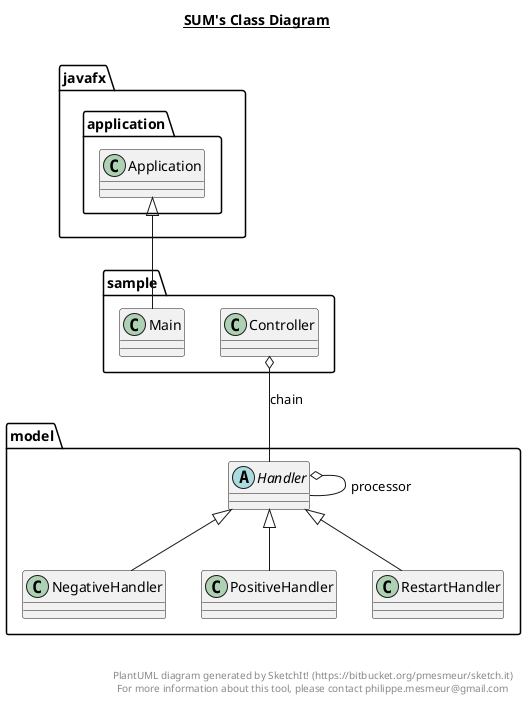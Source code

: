 @startuml

title __SUM's Class Diagram__\n

  namespace model {
    abstract class model.Handler {
    }
  }
  

  namespace model {
    class model.NegativeHandler {
    }
  }
  

  namespace model {
    class model.PositiveHandler {
    }
  }
  

  namespace model {
    class model.RestartHandler {
    }
  }
  

  namespace sample {
    class sample.Controller {
    }
  }
  

  namespace sample {
    class sample.Main {
    }
  }
  

  model.Handler o-- model.Handler : processor
  model.NegativeHandler -up-|> model.Handler
  model.PositiveHandler -up-|> model.Handler
  model.RestartHandler -up-|> model.Handler
  sample.Controller o-- model.Handler : chain
  sample.Main -up-|> javafx.application.Application


right footer


PlantUML diagram generated by SketchIt! (https://bitbucket.org/pmesmeur/sketch.it)
For more information about this tool, please contact philippe.mesmeur@gmail.com
endfooter

@enduml
